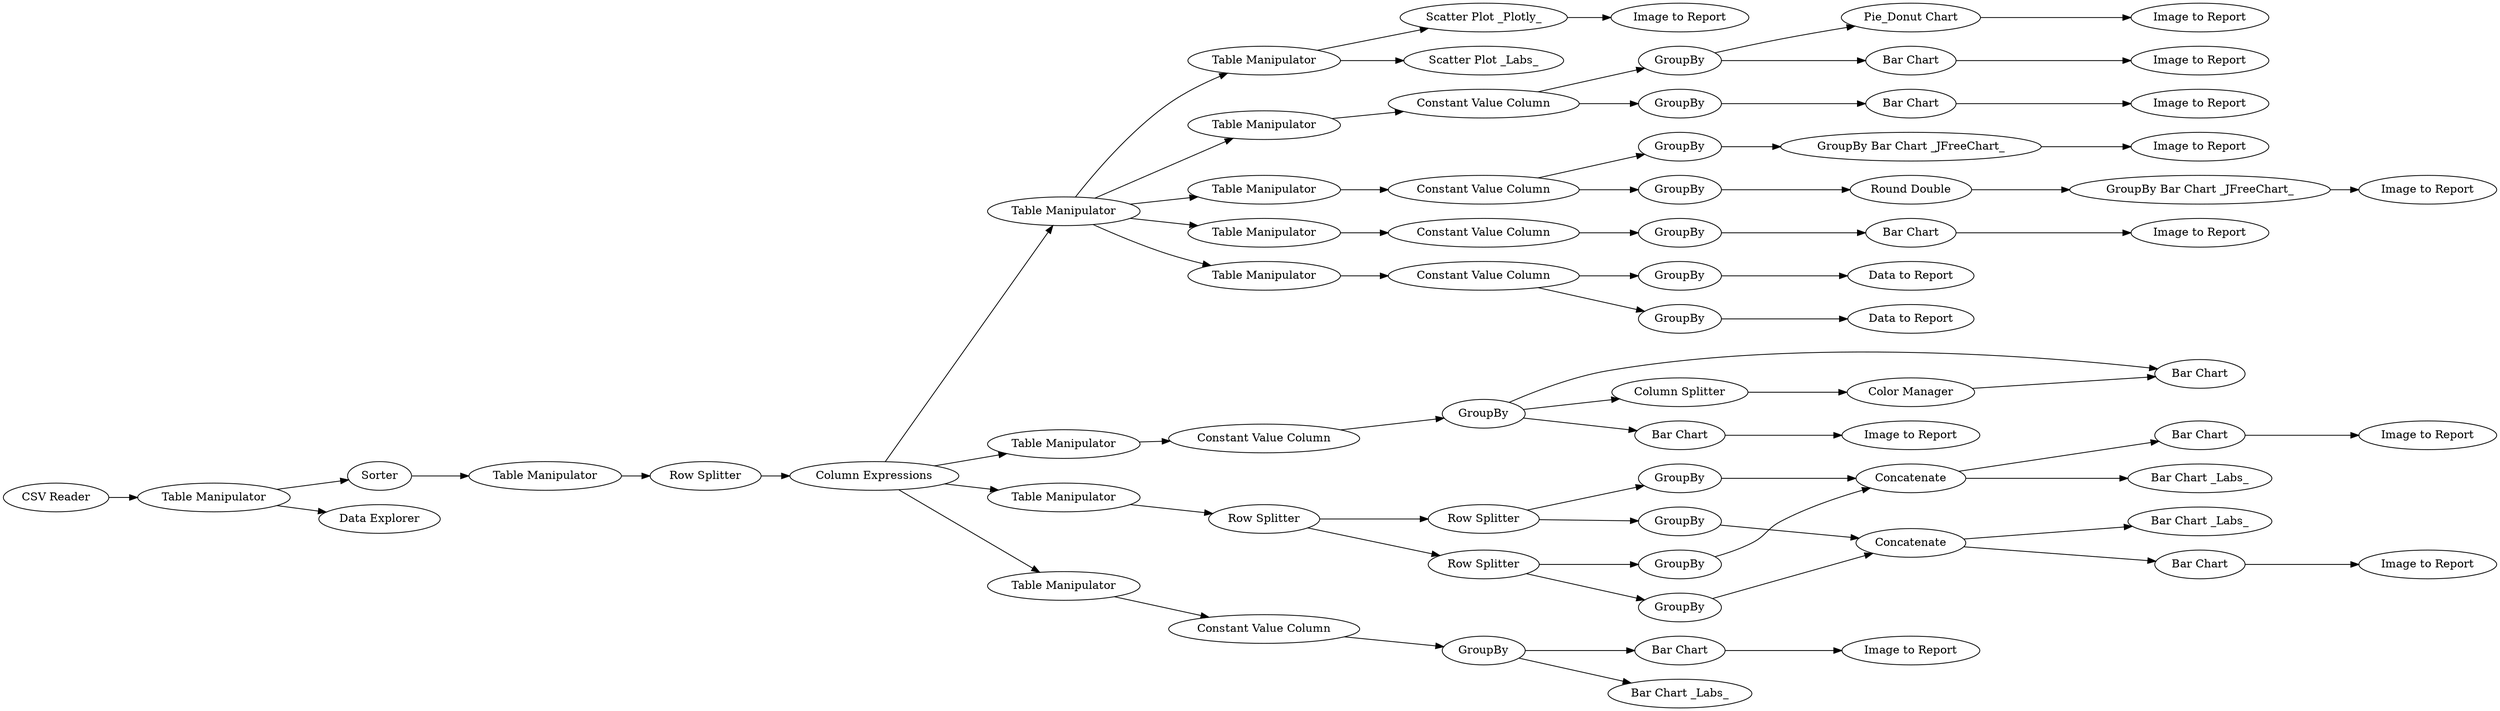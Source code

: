 digraph {
	"8756025477786421355_86" [label=GroupBy]
	"8756025477786421355_45" [label="Bar Chart"]
	"8756025477786421355_57" [label=GroupBy]
	"8756025477786421355_34" [label="Bar Chart _Labs_"]
	"8756025477786421355_63" [label="Table Manipulator"]
	"8756025477786421355_5" [label="Table Manipulator"]
	"8756025477786421355_14" [label=GroupBy]
	"8756025477786421355_60" [label="Image to Report"]
	"8756025477786421355_39" [label="Image to Report"]
	"8756025477786421355_71" [label="Constant Value Column"]
	"8756025477786421355_75" [label="Image to Report"]
	"8756025477786421355_81" [label="Round Double"]
	"8756025477786421355_3" [label=Sorter]
	"8756025477786421355_37" [label="Image to Report"]
	"8756025477786421355_11" [label="Row Splitter"]
	"8756025477786421355_42" [label="Table Manipulator"]
	"8756025477786421355_4" [label="Row Splitter"]
	"8756025477786421355_10" [label="Row Splitter"]
	"8756025477786421355_29" [label=Concatenate]
	"8756025477786421355_54" [label="Constant Value Column"]
	"8756025477786421355_12" [label=GroupBy]
	"8756025477786421355_48" [label="Column Splitter"]
	"8756025477786421355_77" [label=GroupBy]
	"8756025477786421355_80" [label="Image to Report"]
	"8756025477786421355_33" [label="Constant Value Column"]
	"8756025477786421355_41" [label="Image to Report"]
	"8756025477786421355_64" [label="Image to Report"]
	"8756025477786421355_8" [label="Table Manipulator"]
	"8756025477786421355_58" [label="Pie_Donut Chart"]
	"8756025477786421355_43" [label=GroupBy]
	"8756025477786421355_56" [label="Image to Report"]
	"8756025477786421355_28" [label="Bar Chart _Labs_"]
	"8756025477786421355_62" [label="Scatter Plot _Labs_"]
	"8756025477786421355_50" [label="Image to Report"]
	"8756025477786421355_85" [label="Constant Value Column"]
	"8756025477786421355_88" [label="Data to Report"]
	"8756025477786421355_53" [label=GroupBy]
	"8756025477786421355_13" [label=GroupBy]
	"8756025477786421355_67" [label="Constant Value Column"]
	"8756025477786421355_68" [label=GroupBy]
	"8756025477786421355_27" [label=Concatenate]
	"8756025477786421355_72" [label=GroupBy]
	"8756025477786421355_31" [label="Table Manipulator"]
	"8756025477786421355_61" [label="Bar Chart"]
	"8756025477786421355_87" [label=GroupBy]
	"8756025477786421355_35" [label="Bar Chart"]
	"8756025477786421355_49" [label="Bar Chart"]
	"8756025477786421355_52" [label="Table Manipulator"]
	"8756025477786421355_55" [label="Bar Chart"]
	"8756025477786421355_65" [label="Scatter Plot _Plotly_"]
	"8756025477786421355_15" [label=GroupBy]
	"8756025477786421355_7" [label="Data Explorer"]
	"8756025477786421355_9" [label="Row Splitter"]
	"8756025477786421355_79" [label="GroupBy Bar Chart _JFreeChart_"]
	"8756025477786421355_38" [label="Bar Chart"]
	"8756025477786421355_47" [label="Color Manager"]
	"8756025477786421355_59" [label="Image to Report"]
	"8756025477786421355_44" [label="Constant Value Column"]
	"8756025477786421355_70" [label="Bar Chart"]
	"8756025477786421355_74" [label="GroupBy Bar Chart _JFreeChart_"]
	"8756025477786421355_30" [label="Bar Chart _Labs_"]
	"8756025477786421355_2" [label="Table Manipulator"]
	"8756025477786421355_32" [label=GroupBy]
	"8756025477786421355_73" [label="Table Manipulator"]
	"8756025477786421355_1" [label="CSV Reader"]
	"8756025477786421355_84" [label="Table Manipulator"]
	"8756025477786421355_82" [label="Data to Report"]
	"8756025477786421355_69" [label="Image to Report"]
	"8756025477786421355_6" [label="Column Expressions"]
	"8756025477786421355_51" [label="Table Manipulator"]
	"8756025477786421355_40" [label="Bar Chart"]
	"8756025477786421355_66" [label="Table Manipulator"]
	"8756025477786421355_85" -> "8756025477786421355_87"
	"8756025477786421355_86" -> "8756025477786421355_82"
	"8756025477786421355_40" -> "8756025477786421355_41"
	"8756025477786421355_32" -> "8756025477786421355_34"
	"8756025477786421355_6" -> "8756025477786421355_31"
	"8756025477786421355_53" -> "8756025477786421355_55"
	"8756025477786421355_6" -> "8756025477786421355_8"
	"8756025477786421355_31" -> "8756025477786421355_33"
	"8756025477786421355_35" -> "8756025477786421355_37"
	"8756025477786421355_43" -> "8756025477786421355_45"
	"8756025477786421355_48" -> "8756025477786421355_47"
	"8756025477786421355_29" -> "8756025477786421355_38"
	"8756025477786421355_70" -> "8756025477786421355_69"
	"8756025477786421355_42" -> "8756025477786421355_44"
	"8756025477786421355_33" -> "8756025477786421355_32"
	"8756025477786421355_54" -> "8756025477786421355_57"
	"8756025477786421355_51" -> "8756025477786421355_63"
	"8756025477786421355_65" -> "8756025477786421355_64"
	"8756025477786421355_57" -> "8756025477786421355_61"
	"8756025477786421355_49" -> "8756025477786421355_50"
	"8756025477786421355_9" -> "8756025477786421355_10"
	"8756025477786421355_87" -> "8756025477786421355_88"
	"8756025477786421355_58" -> "8756025477786421355_59"
	"8756025477786421355_55" -> "8756025477786421355_56"
	"8756025477786421355_27" -> "8756025477786421355_40"
	"8756025477786421355_79" -> "8756025477786421355_80"
	"8756025477786421355_47" -> "8756025477786421355_45"
	"8756025477786421355_43" -> "8756025477786421355_48"
	"8756025477786421355_71" -> "8756025477786421355_77"
	"8756025477786421355_10" -> "8756025477786421355_12"
	"8756025477786421355_14" -> "8756025477786421355_27"
	"8756025477786421355_66" -> "8756025477786421355_67"
	"8756025477786421355_74" -> "8756025477786421355_75"
	"8756025477786421355_81" -> "8756025477786421355_79"
	"8756025477786421355_43" -> "8756025477786421355_49"
	"8756025477786421355_6" -> "8756025477786421355_42"
	"8756025477786421355_29" -> "8756025477786421355_30"
	"8756025477786421355_6" -> "8756025477786421355_51"
	"8756025477786421355_9" -> "8756025477786421355_11"
	"8756025477786421355_12" -> "8756025477786421355_27"
	"8756025477786421355_44" -> "8756025477786421355_43"
	"8756025477786421355_13" -> "8756025477786421355_29"
	"8756025477786421355_3" -> "8756025477786421355_5"
	"8756025477786421355_51" -> "8756025477786421355_73"
	"8756025477786421355_73" -> "8756025477786421355_71"
	"8756025477786421355_71" -> "8756025477786421355_72"
	"8756025477786421355_52" -> "8756025477786421355_54"
	"8756025477786421355_11" -> "8756025477786421355_14"
	"8756025477786421355_1" -> "8756025477786421355_2"
	"8756025477786421355_67" -> "8756025477786421355_68"
	"8756025477786421355_53" -> "8756025477786421355_58"
	"8756025477786421355_85" -> "8756025477786421355_86"
	"8756025477786421355_54" -> "8756025477786421355_53"
	"8756025477786421355_11" -> "8756025477786421355_15"
	"8756025477786421355_72" -> "8756025477786421355_74"
	"8756025477786421355_61" -> "8756025477786421355_60"
	"8756025477786421355_51" -> "8756025477786421355_84"
	"8756025477786421355_27" -> "8756025477786421355_28"
	"8756025477786421355_68" -> "8756025477786421355_70"
	"8756025477786421355_5" -> "8756025477786421355_4"
	"8756025477786421355_51" -> "8756025477786421355_52"
	"8756025477786421355_8" -> "8756025477786421355_9"
	"8756025477786421355_10" -> "8756025477786421355_13"
	"8756025477786421355_77" -> "8756025477786421355_81"
	"8756025477786421355_84" -> "8756025477786421355_85"
	"8756025477786421355_38" -> "8756025477786421355_39"
	"8756025477786421355_63" -> "8756025477786421355_65"
	"8756025477786421355_15" -> "8756025477786421355_29"
	"8756025477786421355_32" -> "8756025477786421355_35"
	"8756025477786421355_51" -> "8756025477786421355_66"
	"8756025477786421355_2" -> "8756025477786421355_7"
	"8756025477786421355_63" -> "8756025477786421355_62"
	"8756025477786421355_4" -> "8756025477786421355_6"
	"8756025477786421355_2" -> "8756025477786421355_3"
	rankdir=LR
}
